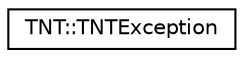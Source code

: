digraph G
{
  edge [fontname="Helvetica",fontsize="10",labelfontname="Helvetica",labelfontsize="10"];
  node [fontname="Helvetica",fontsize="10",shape=record];
  rankdir=LR;
  Node1 [label="TNT::TNTException",height=0.2,width=0.4,color="black", fillcolor="white", style="filled",URL="$d5/dab/structTNT_1_1TNTException.html"];
}
